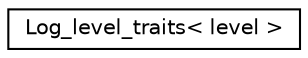 digraph "类继承关系图"
{
 // LATEX_PDF_SIZE
  edge [fontname="Helvetica",fontsize="10",labelfontname="Helvetica",labelfontsize="10"];
  node [fontname="Helvetica",fontsize="10",shape=record];
  rankdir="LR";
  Node0 [label="Log_level_traits\< level \>",height=0.2,width=0.4,color="black", fillcolor="white", style="filled",URL="$struct_log__level__traits.html",tooltip=" "];
}
